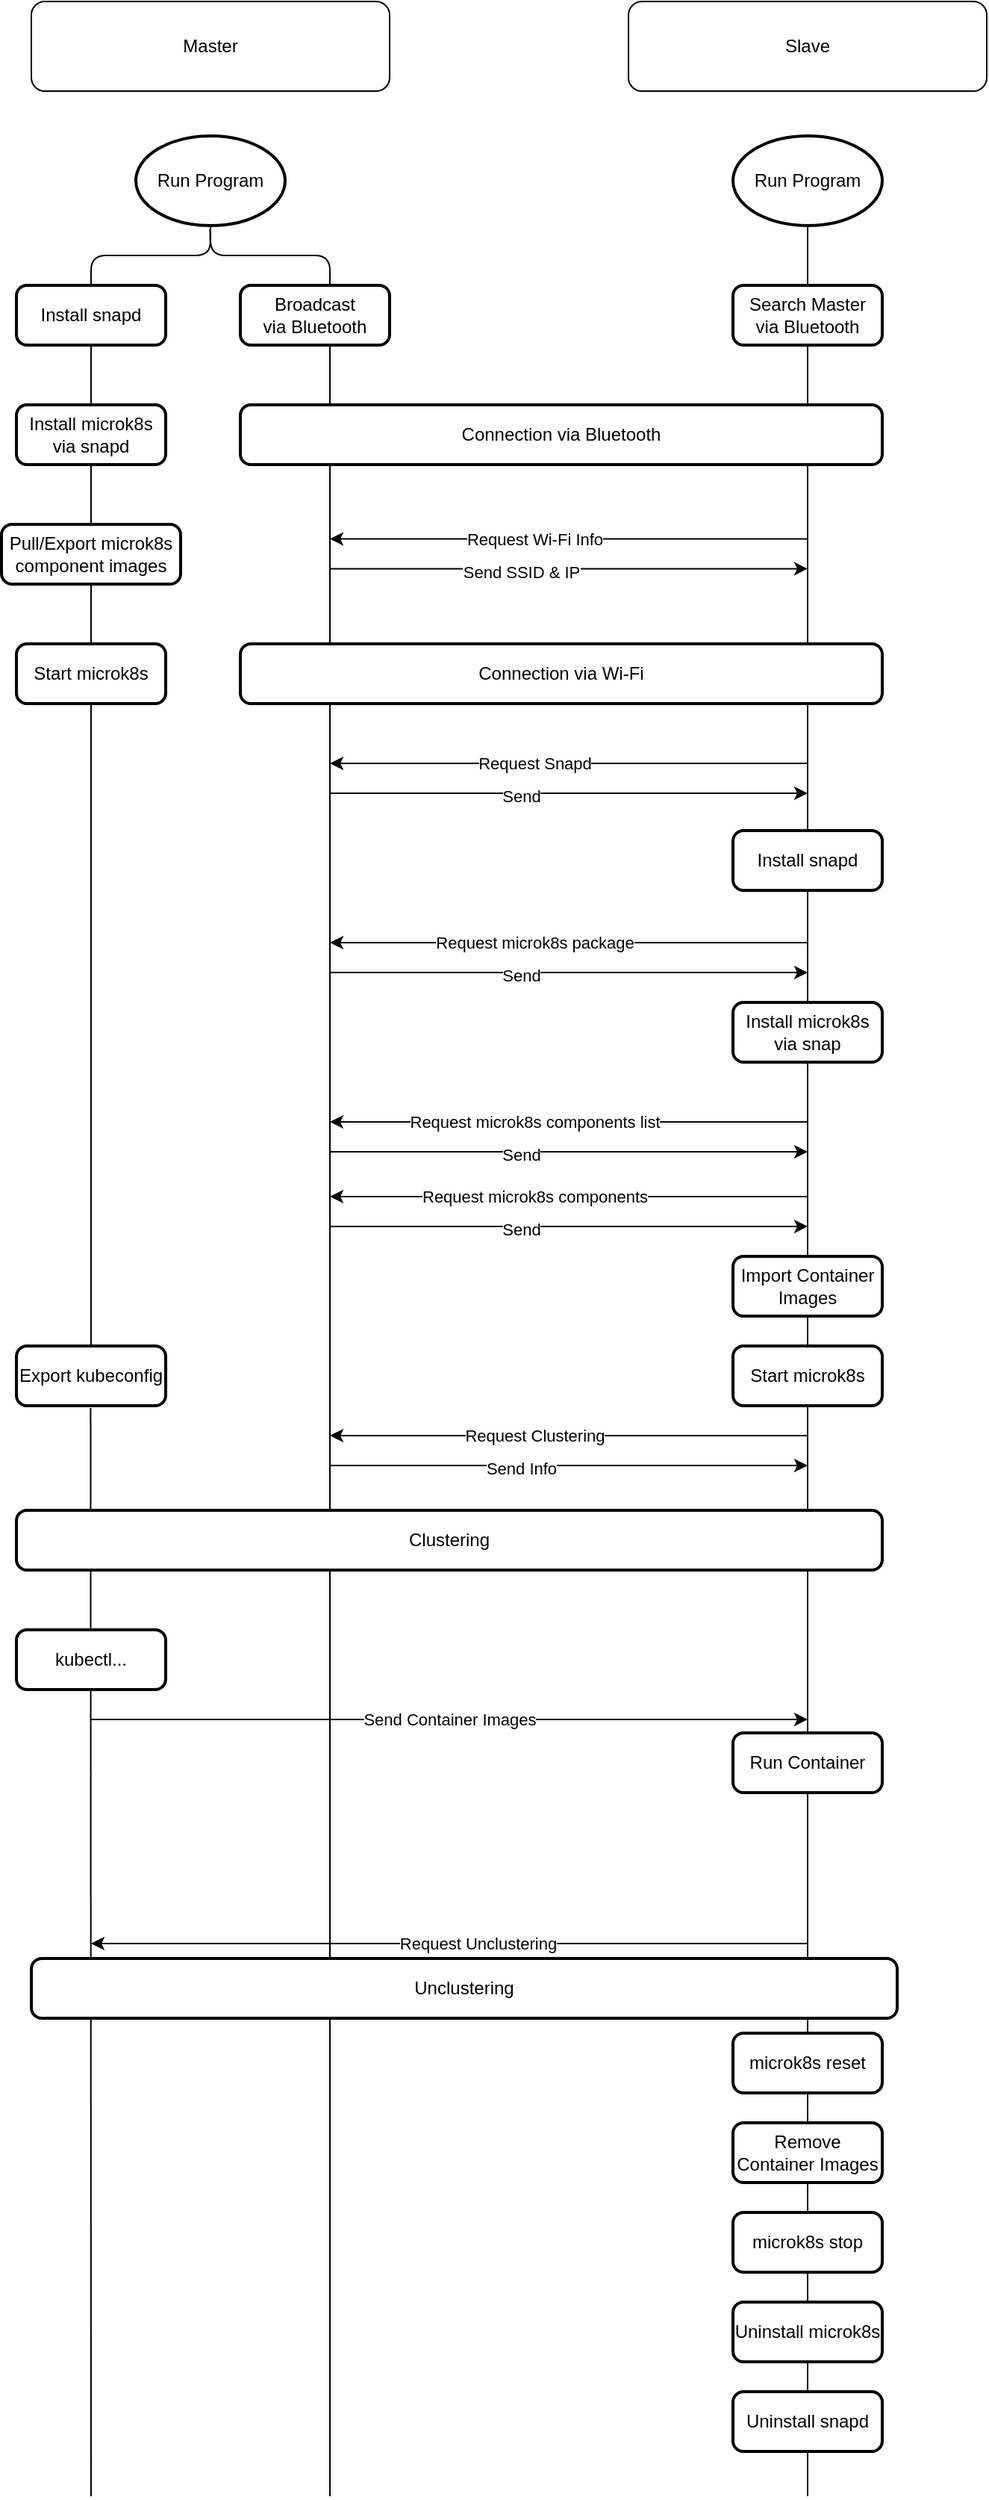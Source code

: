 <mxfile version="14.9.5" type="github"><diagram id="gEgANiIyuN02MawjHLud" name="Page-1"><mxGraphModel dx="1426" dy="767" grid="1" gridSize="10" guides="1" tooltips="1" connect="1" arrows="1" fold="1" page="1" pageScale="1" pageWidth="827" pageHeight="1169" math="0" shadow="0"><root><mxCell id="0"/><mxCell id="1" parent="0"/><mxCell id="wa4a-oyf6ngX7QvIM-na-1" value="" style="endArrow=none;html=1;entryX=0.497;entryY=1.039;entryDx=0;entryDy=0;entryPerimeter=0;" edge="1" parent="1" target="wa4a-oyf6ngX7QvIM-na-46"><mxGeometry width="50" height="50" relative="1" as="geometry"><mxPoint x="120" y="1680" as="sourcePoint"/><mxPoint x="199.7" y="162.34" as="targetPoint"/><Array as="points"/></mxGeometry></mxCell><mxCell id="wa4a-oyf6ngX7QvIM-na-2" value="" style="endArrow=none;html=1;entryX=0.5;entryY=1;entryDx=0;entryDy=0;entryPerimeter=0;startArrow=none;" edge="1" parent="1" source="wa4a-oyf6ngX7QvIM-na-53" target="wa4a-oyf6ngX7QvIM-na-7"><mxGeometry width="50" height="50" relative="1" as="geometry"><mxPoint x="600" y="1440" as="sourcePoint"/><mxPoint x="280" y="250" as="targetPoint"/></mxGeometry></mxCell><mxCell id="wa4a-oyf6ngX7QvIM-na-3" value="" style="endArrow=none;html=1;entryX=0.5;entryY=1;entryDx=0;entryDy=0;entryPerimeter=0;" edge="1" parent="1" target="wa4a-oyf6ngX7QvIM-na-6"><mxGeometry width="50" height="50" relative="1" as="geometry"><mxPoint x="280" y="1680" as="sourcePoint"/><mxPoint x="199.66" y="160" as="targetPoint"/><Array as="points"><mxPoint x="280" y="180"/><mxPoint x="200" y="180"/></Array></mxGeometry></mxCell><mxCell id="wa4a-oyf6ngX7QvIM-na-4" value="Master" style="rounded=1;whiteSpace=wrap;html=1;" vertex="1" parent="1"><mxGeometry x="80" y="10" width="240" height="60" as="geometry"/></mxCell><mxCell id="wa4a-oyf6ngX7QvIM-na-5" value="Slave" style="rounded=1;whiteSpace=wrap;html=1;" vertex="1" parent="1"><mxGeometry x="480" y="10" width="240" height="60" as="geometry"/></mxCell><mxCell id="wa4a-oyf6ngX7QvIM-na-6" value="Run Program" style="strokeWidth=2;html=1;shape=mxgraph.flowchart.start_1;whiteSpace=wrap;" vertex="1" parent="1"><mxGeometry x="150" y="100" width="100" height="60" as="geometry"/></mxCell><mxCell id="wa4a-oyf6ngX7QvIM-na-7" value="Run Program" style="strokeWidth=2;html=1;shape=mxgraph.flowchart.start_1;whiteSpace=wrap;" vertex="1" parent="1"><mxGeometry x="550" y="100" width="100" height="60" as="geometry"/></mxCell><mxCell id="wa4a-oyf6ngX7QvIM-na-8" value="&lt;div&gt;Broadcast&lt;/div&gt;&lt;div&gt;via Bluetooth&lt;br&gt;&lt;/div&gt;" style="rounded=1;whiteSpace=wrap;html=1;absoluteArcSize=1;arcSize=14;strokeWidth=2;" vertex="1" parent="1"><mxGeometry x="220" y="200" width="100" height="40" as="geometry"/></mxCell><mxCell id="wa4a-oyf6ngX7QvIM-na-9" value="&lt;div&gt;Search Master&lt;br&gt;&lt;/div&gt;&lt;div&gt;via Bluetooth&lt;br&gt;&lt;/div&gt;" style="rounded=1;whiteSpace=wrap;html=1;absoluteArcSize=1;arcSize=14;strokeWidth=2;" vertex="1" parent="1"><mxGeometry x="550" y="200" width="100" height="40" as="geometry"/></mxCell><mxCell id="wa4a-oyf6ngX7QvIM-na-10" value="Connection via Bluetooth" style="rounded=1;whiteSpace=wrap;html=1;absoluteArcSize=1;arcSize=14;strokeWidth=2;" vertex="1" parent="1"><mxGeometry x="220" y="280" width="430" height="40" as="geometry"/></mxCell><mxCell id="wa4a-oyf6ngX7QvIM-na-11" value="&lt;div&gt;Connection via Wi-Fi&lt;br&gt;&lt;/div&gt;" style="rounded=1;whiteSpace=wrap;html=1;absoluteArcSize=1;arcSize=14;strokeWidth=2;" vertex="1" parent="1"><mxGeometry x="220" y="440" width="430" height="40" as="geometry"/></mxCell><mxCell id="wa4a-oyf6ngX7QvIM-na-12" value="" style="endArrow=classic;html=1;" edge="1" parent="1"><mxGeometry width="50" height="50" relative="1" as="geometry"><mxPoint x="600" y="520" as="sourcePoint"/><mxPoint x="280" y="520" as="targetPoint"/></mxGeometry></mxCell><mxCell id="wa4a-oyf6ngX7QvIM-na-13" value="&lt;div&gt;Request Snapd&lt;/div&gt;" style="edgeLabel;html=1;align=center;verticalAlign=middle;resizable=0;points=[];" vertex="1" connectable="0" parent="wa4a-oyf6ngX7QvIM-na-12"><mxGeometry x="0.148" relative="1" as="geometry"><mxPoint as="offset"/></mxGeometry></mxCell><mxCell id="wa4a-oyf6ngX7QvIM-na-14" value="" style="endArrow=classic;html=1;" edge="1" parent="1"><mxGeometry width="50" height="50" relative="1" as="geometry"><mxPoint x="280" y="540" as="sourcePoint"/><mxPoint x="600" y="540" as="targetPoint"/></mxGeometry></mxCell><mxCell id="wa4a-oyf6ngX7QvIM-na-15" value="Send" style="edgeLabel;html=1;align=center;verticalAlign=middle;resizable=0;points=[];" vertex="1" connectable="0" parent="wa4a-oyf6ngX7QvIM-na-14"><mxGeometry x="-0.2" y="-2" relative="1" as="geometry"><mxPoint as="offset"/></mxGeometry></mxCell><mxCell id="wa4a-oyf6ngX7QvIM-na-16" value="Install snapd" style="rounded=1;whiteSpace=wrap;html=1;absoluteArcSize=1;arcSize=14;strokeWidth=2;" vertex="1" parent="1"><mxGeometry x="550" y="565" width="100" height="40" as="geometry"/></mxCell><mxCell id="wa4a-oyf6ngX7QvIM-na-17" value="" style="endArrow=classic;html=1;" edge="1" parent="1"><mxGeometry width="50" height="50" relative="1" as="geometry"><mxPoint x="600" y="640" as="sourcePoint"/><mxPoint x="280" y="640" as="targetPoint"/></mxGeometry></mxCell><mxCell id="wa4a-oyf6ngX7QvIM-na-18" value="&lt;div&gt;Request microk8s package&lt;br&gt;&lt;/div&gt;" style="edgeLabel;html=1;align=center;verticalAlign=middle;resizable=0;points=[];" vertex="1" connectable="0" parent="wa4a-oyf6ngX7QvIM-na-17"><mxGeometry x="0.148" relative="1" as="geometry"><mxPoint as="offset"/></mxGeometry></mxCell><mxCell id="wa4a-oyf6ngX7QvIM-na-19" value="" style="endArrow=classic;html=1;" edge="1" parent="1"><mxGeometry width="50" height="50" relative="1" as="geometry"><mxPoint x="280" y="660" as="sourcePoint"/><mxPoint x="600" y="660" as="targetPoint"/></mxGeometry></mxCell><mxCell id="wa4a-oyf6ngX7QvIM-na-20" value="Send" style="edgeLabel;html=1;align=center;verticalAlign=middle;resizable=0;points=[];" vertex="1" connectable="0" parent="wa4a-oyf6ngX7QvIM-na-19"><mxGeometry x="-0.2" y="-2" relative="1" as="geometry"><mxPoint as="offset"/></mxGeometry></mxCell><mxCell id="wa4a-oyf6ngX7QvIM-na-21" value="&lt;div&gt;Install microk8s&lt;/div&gt;&lt;div&gt;via snap&lt;br&gt;&lt;/div&gt;" style="rounded=1;whiteSpace=wrap;html=1;absoluteArcSize=1;arcSize=14;strokeWidth=2;" vertex="1" parent="1"><mxGeometry x="550" y="680" width="100" height="40" as="geometry"/></mxCell><mxCell id="wa4a-oyf6ngX7QvIM-na-22" value="" style="endArrow=classic;html=1;" edge="1" parent="1"><mxGeometry width="50" height="50" relative="1" as="geometry"><mxPoint x="600" y="760" as="sourcePoint"/><mxPoint x="280" y="760" as="targetPoint"/></mxGeometry></mxCell><mxCell id="wa4a-oyf6ngX7QvIM-na-23" value="&lt;div&gt;Request microk8s components list&lt;br&gt;&lt;/div&gt;" style="edgeLabel;html=1;align=center;verticalAlign=middle;resizable=0;points=[];" vertex="1" connectable="0" parent="wa4a-oyf6ngX7QvIM-na-22"><mxGeometry x="0.148" relative="1" as="geometry"><mxPoint as="offset"/></mxGeometry></mxCell><mxCell id="wa4a-oyf6ngX7QvIM-na-24" value="" style="endArrow=classic;html=1;" edge="1" parent="1"><mxGeometry width="50" height="50" relative="1" as="geometry"><mxPoint x="280" y="780" as="sourcePoint"/><mxPoint x="600" y="780" as="targetPoint"/></mxGeometry></mxCell><mxCell id="wa4a-oyf6ngX7QvIM-na-25" value="Send" style="edgeLabel;html=1;align=center;verticalAlign=middle;resizable=0;points=[];" vertex="1" connectable="0" parent="wa4a-oyf6ngX7QvIM-na-24"><mxGeometry x="-0.2" y="-2" relative="1" as="geometry"><mxPoint as="offset"/></mxGeometry></mxCell><mxCell id="wa4a-oyf6ngX7QvIM-na-26" value="" style="endArrow=classic;html=1;" edge="1" parent="1"><mxGeometry width="50" height="50" relative="1" as="geometry"><mxPoint x="600" y="810" as="sourcePoint"/><mxPoint x="280" y="810" as="targetPoint"/></mxGeometry></mxCell><mxCell id="wa4a-oyf6ngX7QvIM-na-27" value="Request microk8s components" style="edgeLabel;html=1;align=center;verticalAlign=middle;resizable=0;points=[];" vertex="1" connectable="0" parent="wa4a-oyf6ngX7QvIM-na-26"><mxGeometry x="0.148" relative="1" as="geometry"><mxPoint as="offset"/></mxGeometry></mxCell><mxCell id="wa4a-oyf6ngX7QvIM-na-28" value="" style="endArrow=classic;html=1;" edge="1" parent="1"><mxGeometry width="50" height="50" relative="1" as="geometry"><mxPoint x="280" y="830" as="sourcePoint"/><mxPoint x="600" y="830" as="targetPoint"/></mxGeometry></mxCell><mxCell id="wa4a-oyf6ngX7QvIM-na-29" value="Send" style="edgeLabel;html=1;align=center;verticalAlign=middle;resizable=0;points=[];" vertex="1" connectable="0" parent="wa4a-oyf6ngX7QvIM-na-28"><mxGeometry x="-0.2" y="-2" relative="1" as="geometry"><mxPoint as="offset"/></mxGeometry></mxCell><mxCell id="wa4a-oyf6ngX7QvIM-na-30" value="&lt;div&gt;Import Container&lt;/div&gt;&lt;div&gt;Images&lt;br&gt;&lt;/div&gt;" style="rounded=1;whiteSpace=wrap;html=1;absoluteArcSize=1;arcSize=14;strokeWidth=2;" vertex="1" parent="1"><mxGeometry x="550" y="850" width="100" height="40" as="geometry"/></mxCell><mxCell id="wa4a-oyf6ngX7QvIM-na-31" value="" style="endArrow=none;html=1;entryX=0.497;entryY=1.039;entryDx=0;entryDy=0;entryPerimeter=0;startArrow=none;" edge="1" parent="1" source="wa4a-oyf6ngX7QvIM-na-46" target="wa4a-oyf6ngX7QvIM-na-6"><mxGeometry width="50" height="50" relative="1" as="geometry"><mxPoint x="120" y="1120" as="sourcePoint"/><mxPoint x="80" y="140" as="targetPoint"/><Array as="points"><mxPoint x="120" y="180"/><mxPoint x="200" y="180"/></Array></mxGeometry></mxCell><mxCell id="wa4a-oyf6ngX7QvIM-na-32" value="Install snapd" style="rounded=1;whiteSpace=wrap;html=1;absoluteArcSize=1;arcSize=14;strokeWidth=2;" vertex="1" parent="1"><mxGeometry x="70" y="200" width="100" height="40" as="geometry"/></mxCell><mxCell id="wa4a-oyf6ngX7QvIM-na-33" value="&lt;div&gt;Install microk8s&lt;/div&gt;&lt;div&gt;via snapd&lt;br&gt;&lt;/div&gt;" style="rounded=1;whiteSpace=wrap;html=1;absoluteArcSize=1;arcSize=14;strokeWidth=2;" vertex="1" parent="1"><mxGeometry x="70" y="280" width="100" height="40" as="geometry"/></mxCell><mxCell id="wa4a-oyf6ngX7QvIM-na-34" value="Pull/Export microk8s component images" style="rounded=1;whiteSpace=wrap;html=1;absoluteArcSize=1;arcSize=14;strokeWidth=2;" vertex="1" parent="1"><mxGeometry x="60" y="360" width="120" height="40" as="geometry"/></mxCell><mxCell id="wa4a-oyf6ngX7QvIM-na-35" value="Start microk8s" style="rounded=1;whiteSpace=wrap;html=1;absoluteArcSize=1;arcSize=14;strokeWidth=2;" vertex="1" parent="1"><mxGeometry x="70" y="440" width="100" height="40" as="geometry"/></mxCell><mxCell id="wa4a-oyf6ngX7QvIM-na-36" value="Start microk8s" style="rounded=1;whiteSpace=wrap;html=1;absoluteArcSize=1;arcSize=14;strokeWidth=2;" vertex="1" parent="1"><mxGeometry x="550" y="910" width="100" height="40" as="geometry"/></mxCell><mxCell id="wa4a-oyf6ngX7QvIM-na-37" value="" style="endArrow=classic;html=1;" edge="1" parent="1"><mxGeometry width="50" height="50" relative="1" as="geometry"><mxPoint x="600" y="970" as="sourcePoint"/><mxPoint x="280" y="970" as="targetPoint"/></mxGeometry></mxCell><mxCell id="wa4a-oyf6ngX7QvIM-na-38" value="&lt;div&gt;Request Clustering&lt;/div&gt;" style="edgeLabel;html=1;align=center;verticalAlign=middle;resizable=0;points=[];" vertex="1" connectable="0" parent="wa4a-oyf6ngX7QvIM-na-37"><mxGeometry x="0.148" relative="1" as="geometry"><mxPoint as="offset"/></mxGeometry></mxCell><mxCell id="wa4a-oyf6ngX7QvIM-na-39" value="" style="endArrow=classic;html=1;" edge="1" parent="1"><mxGeometry width="50" height="50" relative="1" as="geometry"><mxPoint x="280" y="990" as="sourcePoint"/><mxPoint x="600" y="990" as="targetPoint"/></mxGeometry></mxCell><mxCell id="wa4a-oyf6ngX7QvIM-na-40" value="&lt;div&gt;Send Info&lt;/div&gt;" style="edgeLabel;html=1;align=center;verticalAlign=middle;resizable=0;points=[];" vertex="1" connectable="0" parent="wa4a-oyf6ngX7QvIM-na-39"><mxGeometry x="-0.2" y="-2" relative="1" as="geometry"><mxPoint as="offset"/></mxGeometry></mxCell><mxCell id="wa4a-oyf6ngX7QvIM-na-41" value="Clustering" style="rounded=1;whiteSpace=wrap;html=1;absoluteArcSize=1;arcSize=14;strokeWidth=2;" vertex="1" parent="1"><mxGeometry x="70" y="1020" width="580" height="40" as="geometry"/></mxCell><mxCell id="wa4a-oyf6ngX7QvIM-na-42" value="" style="endArrow=classic;html=1;" edge="1" parent="1"><mxGeometry width="50" height="50" relative="1" as="geometry"><mxPoint x="600" y="369.71" as="sourcePoint"/><mxPoint x="280" y="369.71" as="targetPoint"/></mxGeometry></mxCell><mxCell id="wa4a-oyf6ngX7QvIM-na-43" value="&lt;div&gt;Request Wi-Fi Info&lt;br&gt;&lt;/div&gt;" style="edgeLabel;html=1;align=center;verticalAlign=middle;resizable=0;points=[];" vertex="1" connectable="0" parent="wa4a-oyf6ngX7QvIM-na-42"><mxGeometry x="0.148" relative="1" as="geometry"><mxPoint as="offset"/></mxGeometry></mxCell><mxCell id="wa4a-oyf6ngX7QvIM-na-44" value="" style="endArrow=classic;html=1;" edge="1" parent="1"><mxGeometry width="50" height="50" relative="1" as="geometry"><mxPoint x="280" y="389.71" as="sourcePoint"/><mxPoint x="600" y="389.71" as="targetPoint"/></mxGeometry></mxCell><mxCell id="wa4a-oyf6ngX7QvIM-na-45" value="Send SSID &amp;amp; IP" style="edgeLabel;html=1;align=center;verticalAlign=middle;resizable=0;points=[];" vertex="1" connectable="0" parent="wa4a-oyf6ngX7QvIM-na-44"><mxGeometry x="-0.2" y="-2" relative="1" as="geometry"><mxPoint as="offset"/></mxGeometry></mxCell><mxCell id="wa4a-oyf6ngX7QvIM-na-46" value="Export kubeconfig" style="rounded=1;whiteSpace=wrap;html=1;absoluteArcSize=1;arcSize=14;strokeWidth=2;" vertex="1" parent="1"><mxGeometry x="70" y="910" width="100" height="40" as="geometry"/></mxCell><mxCell id="wa4a-oyf6ngX7QvIM-na-47" value="kubectl..." style="rounded=1;whiteSpace=wrap;html=1;absoluteArcSize=1;arcSize=14;strokeWidth=2;" vertex="1" parent="1"><mxGeometry x="70" y="1100" width="100" height="40" as="geometry"/></mxCell><mxCell id="wa4a-oyf6ngX7QvIM-na-48" value="Run Container" style="rounded=1;whiteSpace=wrap;html=1;absoluteArcSize=1;arcSize=14;strokeWidth=2;" vertex="1" parent="1"><mxGeometry x="550" y="1169" width="100" height="40" as="geometry"/></mxCell><mxCell id="wa4a-oyf6ngX7QvIM-na-49" value="&lt;div&gt;Send Container Images&lt;br&gt;&lt;/div&gt;" style="endArrow=classic;html=1;" edge="1" parent="1"><mxGeometry width="50" height="50" relative="1" as="geometry"><mxPoint x="120" y="1160.0" as="sourcePoint"/><mxPoint x="600" y="1160" as="targetPoint"/></mxGeometry></mxCell><mxCell id="wa4a-oyf6ngX7QvIM-na-50" value="Unclustering" style="rounded=1;whiteSpace=wrap;html=1;absoluteArcSize=1;arcSize=14;strokeWidth=2;" vertex="1" parent="1"><mxGeometry x="80" y="1320" width="580" height="40" as="geometry"/></mxCell><mxCell id="wa4a-oyf6ngX7QvIM-na-51" value="" style="endArrow=classic;html=1;" edge="1" parent="1"><mxGeometry width="50" height="50" relative="1" as="geometry"><mxPoint x="600" y="1310" as="sourcePoint"/><mxPoint x="120" y="1310" as="targetPoint"/></mxGeometry></mxCell><mxCell id="wa4a-oyf6ngX7QvIM-na-52" value="Request Unclustering" style="edgeLabel;html=1;align=center;verticalAlign=middle;resizable=0;points=[];" vertex="1" connectable="0" parent="wa4a-oyf6ngX7QvIM-na-51"><mxGeometry x="-0.077" relative="1" as="geometry"><mxPoint as="offset"/></mxGeometry></mxCell><mxCell id="wa4a-oyf6ngX7QvIM-na-53" value="microk8s reset" style="rounded=1;whiteSpace=wrap;html=1;absoluteArcSize=1;arcSize=14;strokeWidth=2;" vertex="1" parent="1"><mxGeometry x="550" y="1370" width="100" height="40" as="geometry"/></mxCell><mxCell id="wa4a-oyf6ngX7QvIM-na-54" value="" style="endArrow=none;html=1;entryX=0.5;entryY=1;entryDx=0;entryDy=0;entryPerimeter=0;" edge="1" parent="1" target="wa4a-oyf6ngX7QvIM-na-53"><mxGeometry width="50" height="50" relative="1" as="geometry"><mxPoint x="600" y="1680" as="sourcePoint"/><mxPoint x="600" y="160" as="targetPoint"/></mxGeometry></mxCell><mxCell id="wa4a-oyf6ngX7QvIM-na-55" value="Remove Container Images" style="rounded=1;whiteSpace=wrap;html=1;absoluteArcSize=1;arcSize=14;strokeWidth=2;" vertex="1" parent="1"><mxGeometry x="550" y="1430" width="100" height="40" as="geometry"/></mxCell><mxCell id="wa4a-oyf6ngX7QvIM-na-56" value="Uninstall microk8s" style="rounded=1;whiteSpace=wrap;html=1;absoluteArcSize=1;arcSize=14;strokeWidth=2;" vertex="1" parent="1"><mxGeometry x="550" y="1550" width="100" height="40" as="geometry"/></mxCell><mxCell id="wa4a-oyf6ngX7QvIM-na-57" value="Uninstall snapd" style="rounded=1;whiteSpace=wrap;html=1;absoluteArcSize=1;arcSize=14;strokeWidth=2;" vertex="1" parent="1"><mxGeometry x="550" y="1610" width="100" height="40" as="geometry"/></mxCell><mxCell id="wa4a-oyf6ngX7QvIM-na-58" value="microk8s stop" style="rounded=1;whiteSpace=wrap;html=1;absoluteArcSize=1;arcSize=14;strokeWidth=2;" vertex="1" parent="1"><mxGeometry x="550" y="1490" width="100" height="40" as="geometry"/></mxCell></root></mxGraphModel></diagram></mxfile>